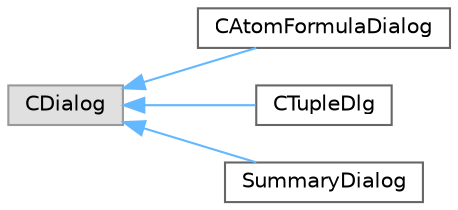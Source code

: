 digraph "Graphical Class Hierarchy"
{
 // LATEX_PDF_SIZE
  bgcolor="transparent";
  edge [fontname=Helvetica,fontsize=10,labelfontname=Helvetica,labelfontsize=10];
  node [fontname=Helvetica,fontsize=10,shape=box,height=0.2,width=0.4];
  rankdir="LR";
  Node0 [id="Node000000",label="CDialog",height=0.2,width=0.4,color="grey60", fillcolor="#E0E0E0", style="filled",tooltip=" "];
  Node0 -> Node1 [id="edge6_Node000000_Node000001",dir="back",color="steelblue1",style="solid",tooltip=" "];
  Node1 [id="Node000001",label="CAtomFormulaDialog",height=0.2,width=0.4,color="grey40", fillcolor="white", style="filled",URL="$classCAtomFormulaDialog.html",tooltip="Диалоговое окно для работы с атомными формулами."];
  Node0 -> Node2 [id="edge7_Node000000_Node000002",dir="back",color="steelblue1",style="solid",tooltip=" "];
  Node2 [id="Node000002",label="CTupleDlg",height=0.2,width=0.4,color="grey40", fillcolor="white", style="filled",URL="$classCTupleDlg.html",tooltip="Класс диалога для обработки выбора и отображения кортежей."];
  Node0 -> Node3 [id="edge8_Node000000_Node000003",dir="back",color="steelblue1",style="solid",tooltip=" "];
  Node3 [id="Node000003",label="SummaryDialog",height=0.2,width=0.4,color="grey40", fillcolor="white", style="filled",URL="$classSummaryDialog.html",tooltip="Класс диалога, отображающего сводку формул и позволяющего взаимодействовать с ними."];
}
